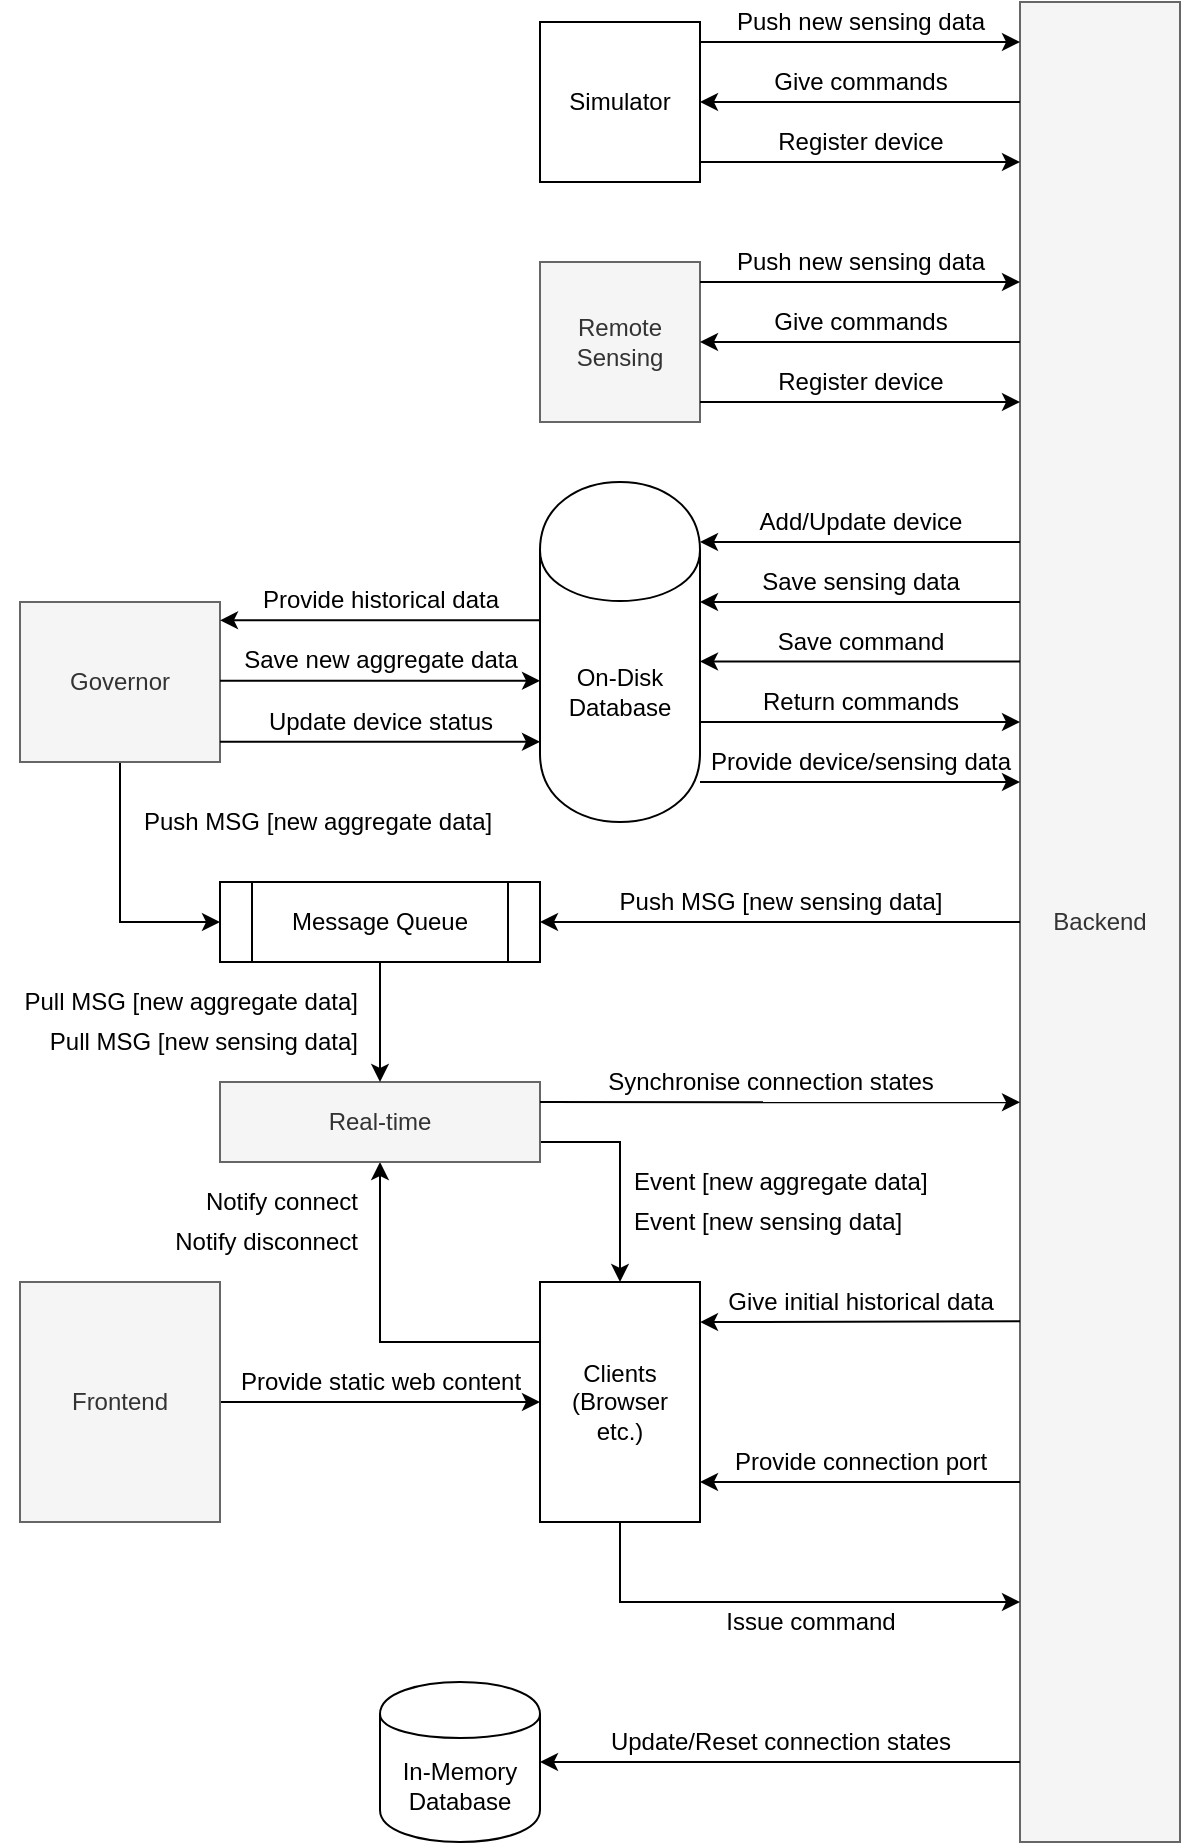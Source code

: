 <mxfile version="12.9.3" type="device"><diagram id="HatUkSmBvN5fXts3hO7G" name="Page-1"><mxGraphModel dx="517" dy="460" grid="1" gridSize="10" guides="1" tooltips="1" connect="1" arrows="1" fold="1" page="1" pageScale="1" pageWidth="827" pageHeight="1169" math="0" shadow="0"><root><mxCell id="0"/><mxCell id="1" parent="0"/><mxCell id="KJN35cXQJusz5om9KX7p-1" value="Backend" style="rounded=0;whiteSpace=wrap;html=1;comic=0;glass=0;fillColor=#f5f5f5;strokeColor=#666666;fontColor=#333333;fontSize=12;" parent="1" vertex="1"><mxGeometry x="600" y="120" width="80" height="920" as="geometry"/></mxCell><mxCell id="KJN35cXQJusz5om9KX7p-105" style="edgeStyle=orthogonalEdgeStyle;rounded=0;orthogonalLoop=1;jettySize=auto;html=1;exitX=1;exitY=0.5;exitDx=0;exitDy=0;entryX=0;entryY=0.5;entryDx=0;entryDy=0;fontSize=12;" parent="1" source="KJN35cXQJusz5om9KX7p-2" target="KJN35cXQJusz5om9KX7p-3" edge="1"><mxGeometry relative="1" as="geometry"/></mxCell><mxCell id="KJN35cXQJusz5om9KX7p-2" value="Frontend" style="rounded=0;whiteSpace=wrap;html=1;fillColor=#f5f5f5;strokeColor=#666666;fontColor=#333333;fontSize=12;" parent="1" vertex="1"><mxGeometry x="100" y="760" width="100" height="120" as="geometry"/></mxCell><mxCell id="KJN35cXQJusz5om9KX7p-109" style="edgeStyle=orthogonalEdgeStyle;rounded=0;orthogonalLoop=1;jettySize=auto;html=1;exitX=0;exitY=0.25;exitDx=0;exitDy=0;entryX=0.5;entryY=1;entryDx=0;entryDy=0;fontSize=12;" parent="1" source="KJN35cXQJusz5om9KX7p-3" target="KJN35cXQJusz5om9KX7p-6" edge="1"><mxGeometry relative="1" as="geometry"/></mxCell><mxCell id="KJN35cXQJusz5om9KX7p-3" value="Clients&lt;br style=&quot;font-size: 12px;&quot;&gt;(Browser &lt;br style=&quot;font-size: 12px;&quot;&gt;etc.)" style="rounded=0;whiteSpace=wrap;html=1;fontSize=12;" parent="1" vertex="1"><mxGeometry x="360" y="760" width="80" height="120" as="geometry"/></mxCell><mxCell id="KJN35cXQJusz5om9KX7p-5" value="On-Disk Database" style="shape=cylinder;whiteSpace=wrap;html=1;boundedLbl=1;backgroundOutline=1;fontSize=12;" parent="1" vertex="1"><mxGeometry x="360" y="360" width="80" height="170" as="geometry"/></mxCell><mxCell id="KJN35cXQJusz5om9KX7p-113" style="edgeStyle=orthogonalEdgeStyle;rounded=0;orthogonalLoop=1;jettySize=auto;html=1;exitX=1;exitY=0.75;exitDx=0;exitDy=0;entryX=0.5;entryY=0;entryDx=0;entryDy=0;fontSize=12;" parent="1" source="KJN35cXQJusz5om9KX7p-6" target="KJN35cXQJusz5om9KX7p-3" edge="1"><mxGeometry relative="1" as="geometry"/></mxCell><mxCell id="KJN35cXQJusz5om9KX7p-6" value="Real-time" style="rounded=0;whiteSpace=wrap;html=1;fillColor=#f5f5f5;strokeColor=#666666;fontColor=#333333;fontSize=12;" parent="1" vertex="1"><mxGeometry x="200" y="660" width="160" height="40" as="geometry"/></mxCell><mxCell id="KJN35cXQJusz5om9KX7p-7" value="In-Memory Database" style="shape=cylinder;whiteSpace=wrap;html=1;boundedLbl=1;backgroundOutline=1;fontSize=12;" parent="1" vertex="1"><mxGeometry x="280" y="960" width="80" height="80" as="geometry"/></mxCell><mxCell id="KJN35cXQJusz5om9KX7p-92" style="edgeStyle=orthogonalEdgeStyle;rounded=0;orthogonalLoop=1;jettySize=auto;html=1;exitX=0.5;exitY=1;exitDx=0;exitDy=0;entryX=0.5;entryY=0;entryDx=0;entryDy=0;fontSize=12;" parent="1" source="KJN35cXQJusz5om9KX7p-8" target="KJN35cXQJusz5om9KX7p-6" edge="1"><mxGeometry relative="1" as="geometry"/></mxCell><mxCell id="KJN35cXQJusz5om9KX7p-8" value="Message Queue" style="shape=process;whiteSpace=wrap;html=1;backgroundOutline=1;fontSize=12;" parent="1" vertex="1"><mxGeometry x="200" y="560" width="160" height="40" as="geometry"/></mxCell><mxCell id="KJN35cXQJusz5om9KX7p-89" style="edgeStyle=orthogonalEdgeStyle;rounded=0;orthogonalLoop=1;jettySize=auto;html=1;exitX=0.5;exitY=1;exitDx=0;exitDy=0;entryX=0;entryY=0.5;entryDx=0;entryDy=0;fontSize=12;" parent="1" source="KJN35cXQJusz5om9KX7p-13" target="KJN35cXQJusz5om9KX7p-8" edge="1"><mxGeometry relative="1" as="geometry"/></mxCell><mxCell id="KJN35cXQJusz5om9KX7p-13" value="Governor" style="rounded=0;whiteSpace=wrap;html=1;fillColor=#f5f5f5;strokeColor=#666666;fontColor=#333333;fontSize=12;" parent="1" vertex="1"><mxGeometry x="100" y="420" width="100" height="80" as="geometry"/></mxCell><mxCell id="KJN35cXQJusz5om9KX7p-28" value="Remote&lt;br style=&quot;font-size: 12px;&quot;&gt;Sensing" style="rounded=0;whiteSpace=wrap;html=1;fillColor=#f5f5f5;strokeColor=#666666;fontColor=#333333;fontSize=12;" parent="1" vertex="1"><mxGeometry x="360" y="250" width="80" height="80" as="geometry"/></mxCell><mxCell id="KJN35cXQJusz5om9KX7p-45" value="Push new sensing data" style="text;html=1;align=center;verticalAlign=middle;resizable=0;points=[];autosize=1;fontSize=12;" parent="1" vertex="1"><mxGeometry x="450" y="240" width="140" height="20" as="geometry"/></mxCell><mxCell id="KJN35cXQJusz5om9KX7p-46" style="edgeStyle=orthogonalEdgeStyle;rounded=0;orthogonalLoop=1;jettySize=auto;html=1;exitX=1;exitY=0.75;exitDx=0;exitDy=0;entryX=0;entryY=0.75;entryDx=0;entryDy=0;fontSize=12;" parent="1" edge="1"><mxGeometry relative="1" as="geometry"><mxPoint x="440" y="260" as="sourcePoint"/><mxPoint x="600" y="260" as="targetPoint"/></mxGeometry></mxCell><mxCell id="KJN35cXQJusz5om9KX7p-47" style="edgeStyle=orthogonalEdgeStyle;rounded=0;orthogonalLoop=1;jettySize=auto;html=1;exitX=0;exitY=0.75;exitDx=0;exitDy=0;entryX=1;entryY=0.75;entryDx=0;entryDy=0;fontSize=12;" parent="1" edge="1"><mxGeometry relative="1" as="geometry"><mxPoint x="600" y="290" as="sourcePoint"/><mxPoint x="440" y="290" as="targetPoint"/></mxGeometry></mxCell><mxCell id="KJN35cXQJusz5om9KX7p-48" value="Give commands" style="text;html=1;align=center;verticalAlign=middle;resizable=0;points=[];autosize=1;fontSize=12;" parent="1" vertex="1"><mxGeometry x="470" y="270" width="100" height="20" as="geometry"/></mxCell><mxCell id="KJN35cXQJusz5om9KX7p-49" style="edgeStyle=orthogonalEdgeStyle;rounded=0;orthogonalLoop=1;jettySize=auto;html=1;exitX=1;exitY=0.25;exitDx=0;exitDy=0;entryX=0;entryY=0.25;entryDx=0;entryDy=0;fontSize=12;" parent="1" edge="1"><mxGeometry relative="1" as="geometry"><mxPoint x="440" y="320" as="sourcePoint"/><mxPoint x="600" y="320" as="targetPoint"/></mxGeometry></mxCell><mxCell id="KJN35cXQJusz5om9KX7p-50" value="Register device" style="text;html=1;align=center;verticalAlign=middle;resizable=0;points=[];autosize=1;fontSize=12;" parent="1" vertex="1"><mxGeometry x="470" y="300" width="100" height="20" as="geometry"/></mxCell><mxCell id="KJN35cXQJusz5om9KX7p-51" style="edgeStyle=orthogonalEdgeStyle;rounded=0;orthogonalLoop=1;jettySize=auto;html=1;exitX=0;exitY=0.75;exitDx=0;exitDy=0;entryX=1;entryY=0.75;entryDx=0;entryDy=0;fontSize=12;" parent="1" edge="1"><mxGeometry relative="1" as="geometry"><mxPoint x="600" y="420" as="sourcePoint"/><mxPoint x="440" y="420" as="targetPoint"/></mxGeometry></mxCell><mxCell id="KJN35cXQJusz5om9KX7p-52" value="Save sensing data" style="text;html=1;align=center;verticalAlign=middle;resizable=0;points=[];autosize=1;fontSize=12;" parent="1" vertex="1"><mxGeometry x="465" y="400" width="110" height="20" as="geometry"/></mxCell><mxCell id="KJN35cXQJusz5om9KX7p-55" style="edgeStyle=orthogonalEdgeStyle;rounded=0;orthogonalLoop=1;jettySize=auto;html=1;exitX=0;exitY=0.75;exitDx=0;exitDy=0;entryX=1;entryY=0.75;entryDx=0;entryDy=0;fontSize=12;" parent="1" edge="1"><mxGeometry relative="1" as="geometry"><mxPoint x="600" y="449.71" as="sourcePoint"/><mxPoint x="440" y="449.71" as="targetPoint"/></mxGeometry></mxCell><mxCell id="KJN35cXQJusz5om9KX7p-56" value="Save command" style="text;html=1;align=center;verticalAlign=middle;resizable=0;points=[];autosize=1;fontSize=12;" parent="1" vertex="1"><mxGeometry x="470" y="429.71" width="100" height="20" as="geometry"/></mxCell><mxCell id="KJN35cXQJusz5om9KX7p-57" style="edgeStyle=orthogonalEdgeStyle;rounded=0;orthogonalLoop=1;jettySize=auto;html=1;exitX=0;exitY=0.75;exitDx=0;exitDy=0;entryX=1;entryY=0.75;entryDx=0;entryDy=0;fontSize=12;" parent="1" edge="1"><mxGeometry relative="1" as="geometry"><mxPoint x="440" y="480.0" as="sourcePoint"/><mxPoint x="600" y="480.0" as="targetPoint"/></mxGeometry></mxCell><mxCell id="KJN35cXQJusz5om9KX7p-58" value="Return commands" style="text;html=1;align=center;verticalAlign=middle;resizable=0;points=[];autosize=1;fontSize=12;" parent="1" vertex="1"><mxGeometry x="465" y="460" width="110" height="20" as="geometry"/></mxCell><mxCell id="KJN35cXQJusz5om9KX7p-60" style="edgeStyle=orthogonalEdgeStyle;rounded=0;orthogonalLoop=1;jettySize=auto;html=1;exitX=0;exitY=0.75;exitDx=0;exitDy=0;entryX=1;entryY=0.75;entryDx=0;entryDy=0;fontSize=12;" parent="1" edge="1"><mxGeometry relative="1" as="geometry"><mxPoint x="440" y="510" as="sourcePoint"/><mxPoint x="600" y="510" as="targetPoint"/></mxGeometry></mxCell><mxCell id="KJN35cXQJusz5om9KX7p-61" value="Provide device/sensing data" style="text;html=1;align=center;verticalAlign=middle;resizable=0;points=[];autosize=1;fontSize=12;" parent="1" vertex="1"><mxGeometry x="435" y="490" width="170" height="20" as="geometry"/></mxCell><mxCell id="KJN35cXQJusz5om9KX7p-73" style="edgeStyle=orthogonalEdgeStyle;rounded=0;orthogonalLoop=1;jettySize=auto;html=1;exitX=0;exitY=0.75;exitDx=0;exitDy=0;entryX=1;entryY=0.75;entryDx=0;entryDy=0;fontSize=12;" parent="1" edge="1"><mxGeometry relative="1" as="geometry"><mxPoint x="360" y="429.14" as="sourcePoint"/><mxPoint x="200" y="429.14" as="targetPoint"/></mxGeometry></mxCell><mxCell id="KJN35cXQJusz5om9KX7p-74" value="Provide historical data" style="text;html=1;align=center;verticalAlign=middle;resizable=0;points=[];autosize=1;fontSize=12;" parent="1" vertex="1"><mxGeometry x="215" y="409.14" width="130" height="20" as="geometry"/></mxCell><mxCell id="KJN35cXQJusz5om9KX7p-75" style="edgeStyle=orthogonalEdgeStyle;rounded=0;orthogonalLoop=1;jettySize=auto;html=1;exitX=0;exitY=0.75;exitDx=0;exitDy=0;entryX=1;entryY=0.75;entryDx=0;entryDy=0;fontSize=12;" parent="1" edge="1"><mxGeometry relative="1" as="geometry"><mxPoint x="200" y="459.43" as="sourcePoint"/><mxPoint x="360" y="459.43" as="targetPoint"/></mxGeometry></mxCell><mxCell id="KJN35cXQJusz5om9KX7p-76" value="Save new aggregate data" style="text;html=1;align=center;verticalAlign=middle;resizable=0;points=[];autosize=1;fontSize=12;" parent="1" vertex="1"><mxGeometry x="205" y="439.43" width="150" height="20" as="geometry"/></mxCell><mxCell id="KJN35cXQJusz5om9KX7p-78" style="edgeStyle=orthogonalEdgeStyle;rounded=0;orthogonalLoop=1;jettySize=auto;html=1;exitX=0;exitY=0.75;exitDx=0;exitDy=0;entryX=1;entryY=0.75;entryDx=0;entryDy=0;fontSize=12;" parent="1" edge="1"><mxGeometry relative="1" as="geometry"><mxPoint x="200" y="489.9" as="sourcePoint"/><mxPoint x="360" y="489.9" as="targetPoint"/></mxGeometry></mxCell><mxCell id="KJN35cXQJusz5om9KX7p-79" value="Update device status" style="text;html=1;align=center;verticalAlign=middle;resizable=0;points=[];autosize=1;fontSize=12;" parent="1" vertex="1"><mxGeometry x="215" y="469.9" width="130" height="20" as="geometry"/></mxCell><mxCell id="KJN35cXQJusz5om9KX7p-84" value="Push MSG [new aggregate data]" style="text;html=1;align=left;verticalAlign=middle;resizable=0;points=[];autosize=1;fontSize=12;" parent="1" vertex="1"><mxGeometry x="160" y="520" width="190" height="20" as="geometry"/></mxCell><mxCell id="KJN35cXQJusz5om9KX7p-87" value="Push MSG [new sensing data]" style="text;html=1;align=center;verticalAlign=middle;resizable=0;points=[];autosize=1;fontSize=12;" parent="1" vertex="1"><mxGeometry x="390" y="560" width="180" height="20" as="geometry"/></mxCell><mxCell id="KJN35cXQJusz5om9KX7p-94" value="Pull MSG [new aggregate data]" style="text;html=1;align=right;verticalAlign=middle;resizable=0;points=[];autosize=1;fontSize=12;" parent="1" vertex="1"><mxGeometry x="90" y="610" width="180" height="20" as="geometry"/></mxCell><mxCell id="KJN35cXQJusz5om9KX7p-95" value="Pull MSG [new sensing data]" style="text;html=1;align=right;verticalAlign=middle;resizable=0;points=[];autosize=1;fontSize=12;" parent="1" vertex="1"><mxGeometry x="100" y="630" width="170" height="20" as="geometry"/></mxCell><mxCell id="KJN35cXQJusz5om9KX7p-98" value="" style="endArrow=classic;html=1;entryX=1;entryY=0.5;entryDx=0;entryDy=0;exitX=0;exitY=0.5;exitDx=0;exitDy=0;fontSize=12;" parent="1" source="KJN35cXQJusz5om9KX7p-1" target="KJN35cXQJusz5om9KX7p-8" edge="1"><mxGeometry width="50" height="50" relative="1" as="geometry"><mxPoint x="440" y="640" as="sourcePoint"/><mxPoint x="490" y="590" as="targetPoint"/></mxGeometry></mxCell><mxCell id="KJN35cXQJusz5om9KX7p-103" value="Event [new aggregate data]" style="text;html=1;align=left;verticalAlign=middle;resizable=0;points=[];autosize=1;fontSize=12;" parent="1" vertex="1"><mxGeometry x="405" y="700" width="160" height="20" as="geometry"/></mxCell><mxCell id="KJN35cXQJusz5om9KX7p-104" value="Event [new sensing data]" style="text;html=1;align=left;verticalAlign=middle;resizable=0;points=[];autosize=1;fontSize=12;" parent="1" vertex="1"><mxGeometry x="405" y="720" width="150" height="20" as="geometry"/></mxCell><mxCell id="KJN35cXQJusz5om9KX7p-106" value="Provide static web content" style="text;html=1;align=center;verticalAlign=middle;resizable=0;points=[];autosize=1;fontSize=12;" parent="1" vertex="1"><mxGeometry x="200" y="800" width="160" height="20" as="geometry"/></mxCell><mxCell id="KJN35cXQJusz5om9KX7p-110" value="Notify connect" style="text;html=1;align=right;verticalAlign=middle;resizable=0;points=[];autosize=1;fontSize=12;" parent="1" vertex="1"><mxGeometry x="180" y="710" width="90" height="20" as="geometry"/></mxCell><mxCell id="KJN35cXQJusz5om9KX7p-111" value="Notify disconnect" style="text;html=1;align=right;verticalAlign=middle;resizable=0;points=[];autosize=1;fontSize=12;" parent="1" vertex="1"><mxGeometry x="160" y="730" width="110" height="20" as="geometry"/></mxCell><mxCell id="KJN35cXQJusz5om9KX7p-115" value="" style="endArrow=classic;html=1;exitX=1;exitY=0.25;exitDx=0;exitDy=0;entryX=0;entryY=0.598;entryDx=0;entryDy=0;entryPerimeter=0;fontSize=12;" parent="1" source="KJN35cXQJusz5om9KX7p-6" target="KJN35cXQJusz5om9KX7p-1" edge="1"><mxGeometry width="50" height="50" relative="1" as="geometry"><mxPoint x="380" y="670" as="sourcePoint"/><mxPoint x="520" y="670" as="targetPoint"/></mxGeometry></mxCell><mxCell id="KJN35cXQJusz5om9KX7p-116" value="Synchronise connection states" style="text;html=1;align=center;verticalAlign=middle;resizable=0;points=[];autosize=1;fontSize=12;" parent="1" vertex="1"><mxGeometry x="385" y="650" width="180" height="20" as="geometry"/></mxCell><mxCell id="KJN35cXQJusz5om9KX7p-118" value="" style="endArrow=classic;html=1;entryX=1;entryY=0.5;entryDx=0;entryDy=0;fontSize=12;" parent="1" target="KJN35cXQJusz5om9KX7p-7" edge="1"><mxGeometry width="50" height="50" relative="1" as="geometry"><mxPoint x="600" y="1000" as="sourcePoint"/><mxPoint x="550" y="900" as="targetPoint"/></mxGeometry></mxCell><mxCell id="KJN35cXQJusz5om9KX7p-120" value="Update/Reset connection states" style="text;html=1;align=center;verticalAlign=middle;resizable=0;points=[];autosize=1;fontSize=12;" parent="1" vertex="1"><mxGeometry x="385" y="980" width="190" height="20" as="geometry"/></mxCell><mxCell id="KJN35cXQJusz5om9KX7p-128" value="" style="endArrow=classic;html=1;entryX=1;entryY=0.167;entryDx=0;entryDy=0;entryPerimeter=0;exitX=0;exitY=0.717;exitDx=0;exitDy=0;exitPerimeter=0;fontSize=12;" parent="1" source="KJN35cXQJusz5om9KX7p-1" target="KJN35cXQJusz5om9KX7p-3" edge="1"><mxGeometry width="50" height="50" relative="1" as="geometry"><mxPoint x="540" y="780" as="sourcePoint"/><mxPoint x="590" y="720" as="targetPoint"/></mxGeometry></mxCell><mxCell id="KJN35cXQJusz5om9KX7p-129" value="" style="endArrow=classic;html=1;entryX=1;entryY=0.167;entryDx=0;entryDy=0;entryPerimeter=0;exitX=0;exitY=0.658;exitDx=0;exitDy=0;exitPerimeter=0;fontSize=12;" parent="1" edge="1"><mxGeometry width="50" height="50" relative="1" as="geometry"><mxPoint x="600" y="860.04" as="sourcePoint"/><mxPoint x="440" y="860.0" as="targetPoint"/></mxGeometry></mxCell><mxCell id="KJN35cXQJusz5om9KX7p-130" value="Give initial historical data" style="text;html=1;align=center;verticalAlign=middle;resizable=0;points=[];autosize=1;fontSize=12;" parent="1" vertex="1"><mxGeometry x="445" y="760" width="150" height="20" as="geometry"/></mxCell><mxCell id="KJN35cXQJusz5om9KX7p-131" value="Provide connection port" style="text;html=1;align=center;verticalAlign=middle;resizable=0;points=[];autosize=1;fontSize=12;" parent="1" vertex="1"><mxGeometry x="450" y="840" width="140" height="20" as="geometry"/></mxCell><mxCell id="KJN35cXQJusz5om9KX7p-133" value="" style="endArrow=classic;html=1;exitX=0.5;exitY=1;exitDx=0;exitDy=0;rounded=0;fontSize=12;" parent="1" source="KJN35cXQJusz5om9KX7p-3" edge="1"><mxGeometry width="50" height="50" relative="1" as="geometry"><mxPoint x="400" y="920" as="sourcePoint"/><mxPoint x="600" y="920" as="targetPoint"/><Array as="points"><mxPoint x="400" y="920"/></Array></mxGeometry></mxCell><mxCell id="KJN35cXQJusz5om9KX7p-134" value="Issue command" style="text;html=1;align=center;verticalAlign=middle;resizable=0;points=[];autosize=1;fontSize=12;" parent="1" vertex="1"><mxGeometry x="445" y="920" width="100" height="20" as="geometry"/></mxCell><mxCell id="KJN35cXQJusz5om9KX7p-144" value="Simulator" style="rounded=0;whiteSpace=wrap;html=1;fontSize=12;" parent="1" vertex="1"><mxGeometry x="360" y="130" width="80" height="80" as="geometry"/></mxCell><mxCell id="KJN35cXQJusz5om9KX7p-145" value="Push new sensing data" style="text;html=1;align=center;verticalAlign=middle;resizable=0;points=[];autosize=1;fontSize=12;" parent="1" vertex="1"><mxGeometry x="450" y="120" width="140" height="20" as="geometry"/></mxCell><mxCell id="KJN35cXQJusz5om9KX7p-146" style="edgeStyle=orthogonalEdgeStyle;rounded=0;orthogonalLoop=1;jettySize=auto;html=1;exitX=1;exitY=0.75;exitDx=0;exitDy=0;entryX=0;entryY=0.75;entryDx=0;entryDy=0;fontSize=12;" parent="1" edge="1"><mxGeometry relative="1" as="geometry"><mxPoint x="440" y="140" as="sourcePoint"/><mxPoint x="600" y="140" as="targetPoint"/></mxGeometry></mxCell><mxCell id="KJN35cXQJusz5om9KX7p-147" style="edgeStyle=orthogonalEdgeStyle;rounded=0;orthogonalLoop=1;jettySize=auto;html=1;exitX=0;exitY=0.75;exitDx=0;exitDy=0;entryX=1;entryY=0.75;entryDx=0;entryDy=0;fontSize=12;" parent="1" edge="1"><mxGeometry relative="1" as="geometry"><mxPoint x="600" y="170" as="sourcePoint"/><mxPoint x="440" y="170" as="targetPoint"/></mxGeometry></mxCell><mxCell id="KJN35cXQJusz5om9KX7p-148" value="Give commands" style="text;html=1;align=center;verticalAlign=middle;resizable=0;points=[];autosize=1;fontSize=12;" parent="1" vertex="1"><mxGeometry x="470" y="150" width="100" height="20" as="geometry"/></mxCell><mxCell id="KJN35cXQJusz5om9KX7p-149" style="edgeStyle=orthogonalEdgeStyle;rounded=0;orthogonalLoop=1;jettySize=auto;html=1;exitX=1;exitY=0.25;exitDx=0;exitDy=0;entryX=0;entryY=0.25;entryDx=0;entryDy=0;fontSize=12;" parent="1" edge="1"><mxGeometry relative="1" as="geometry"><mxPoint x="440" y="200" as="sourcePoint"/><mxPoint x="600" y="200" as="targetPoint"/></mxGeometry></mxCell><mxCell id="KJN35cXQJusz5om9KX7p-150" value="Register device" style="text;html=1;align=center;verticalAlign=middle;resizable=0;points=[];autosize=1;fontSize=12;" parent="1" vertex="1"><mxGeometry x="470" y="180" width="100" height="20" as="geometry"/></mxCell><mxCell id="Gv22Stnr6AyIE4ELuOVo-1" style="edgeStyle=orthogonalEdgeStyle;rounded=0;orthogonalLoop=1;jettySize=auto;html=1;exitX=0;exitY=0.75;exitDx=0;exitDy=0;entryX=1;entryY=0.75;entryDx=0;entryDy=0;fontSize=12;" edge="1" parent="1"><mxGeometry relative="1" as="geometry"><mxPoint x="600" y="390" as="sourcePoint"/><mxPoint x="440" y="390" as="targetPoint"/></mxGeometry></mxCell><mxCell id="Gv22Stnr6AyIE4ELuOVo-2" value="Add/Update device" style="text;html=1;align=center;verticalAlign=middle;resizable=0;points=[];autosize=1;fontSize=12;" vertex="1" parent="1"><mxGeometry x="460" y="370" width="120" height="20" as="geometry"/></mxCell></root></mxGraphModel></diagram></mxfile>